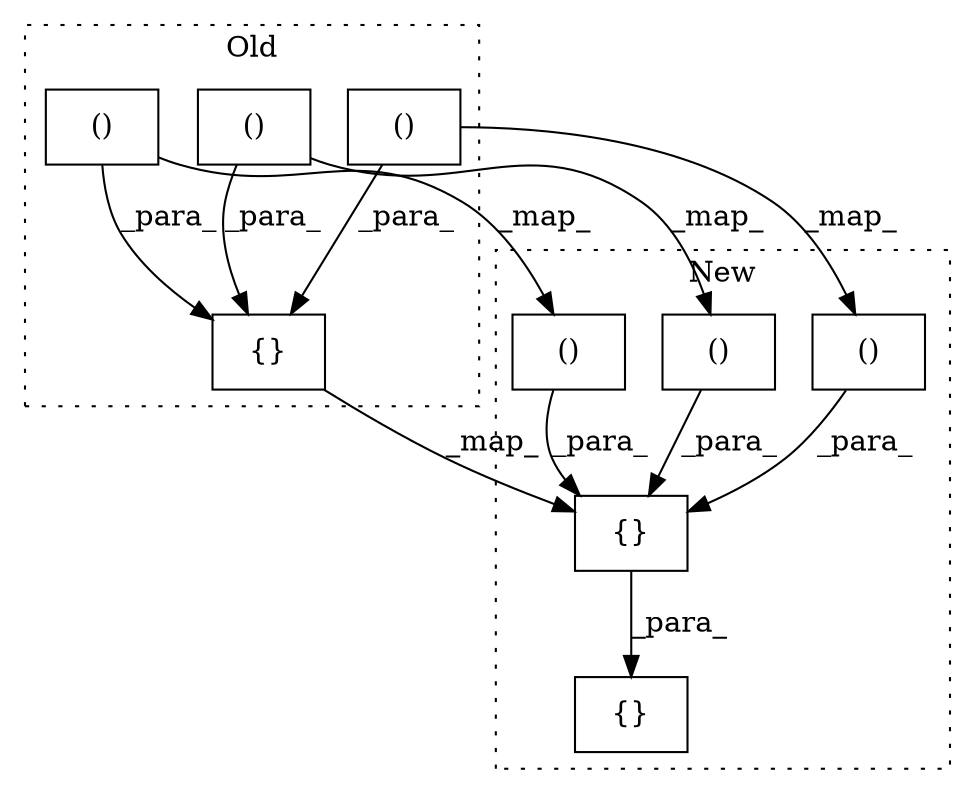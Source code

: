 digraph G {
subgraph cluster0 {
1 [label="()" a="54" s="22004" l="9" shape="box"];
4 [label="{}" a="59" s="21925,22014" l="1,0" shape="box"];
6 [label="()" a="54" s="21939" l="9" shape="box"];
9 [label="()" a="54" s="21928" l="6" shape="box"];
label = "Old";
style="dotted";
}
subgraph cluster1 {
2 [label="()" a="54" s="22767" l="9" shape="box"];
3 [label="{}" a="59" s="22688,22777" l="1,0" shape="box"];
5 [label="()" a="54" s="22702" l="9" shape="box"];
7 [label="{}" a="59" s="22687,22778" l="1,0" shape="box"];
8 [label="()" a="54" s="22691" l="6" shape="box"];
label = "New";
style="dotted";
}
1 -> 2 [label="_map_"];
1 -> 4 [label="_para_"];
2 -> 3 [label="_para_"];
3 -> 7 [label="_para_"];
4 -> 3 [label="_map_"];
5 -> 3 [label="_para_"];
6 -> 5 [label="_map_"];
6 -> 4 [label="_para_"];
8 -> 3 [label="_para_"];
9 -> 8 [label="_map_"];
9 -> 4 [label="_para_"];
}